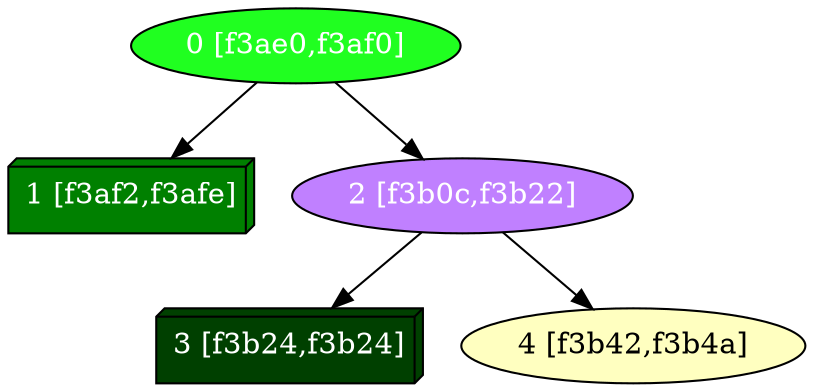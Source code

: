 diGraph libnss3{
	libnss3_0  [style=filled fillcolor="#20FF20" fontcolor="#ffffff" shape=oval label="0 [f3ae0,f3af0]"]
	libnss3_1  [style=filled fillcolor="#008000" fontcolor="#ffffff" shape=box3d label="1 [f3af2,f3afe]"]
	libnss3_2  [style=filled fillcolor="#C080FF" fontcolor="#ffffff" shape=oval label="2 [f3b0c,f3b22]"]
	libnss3_3  [style=filled fillcolor="#004000" fontcolor="#ffffff" shape=box3d label="3 [f3b24,f3b24]"]
	libnss3_4  [style=filled fillcolor="#FFFFC0" fontcolor="#000000" shape=oval label="4 [f3b42,f3b4a]"]

	libnss3_0 -> libnss3_1
	libnss3_0 -> libnss3_2
	libnss3_2 -> libnss3_3
	libnss3_2 -> libnss3_4
}